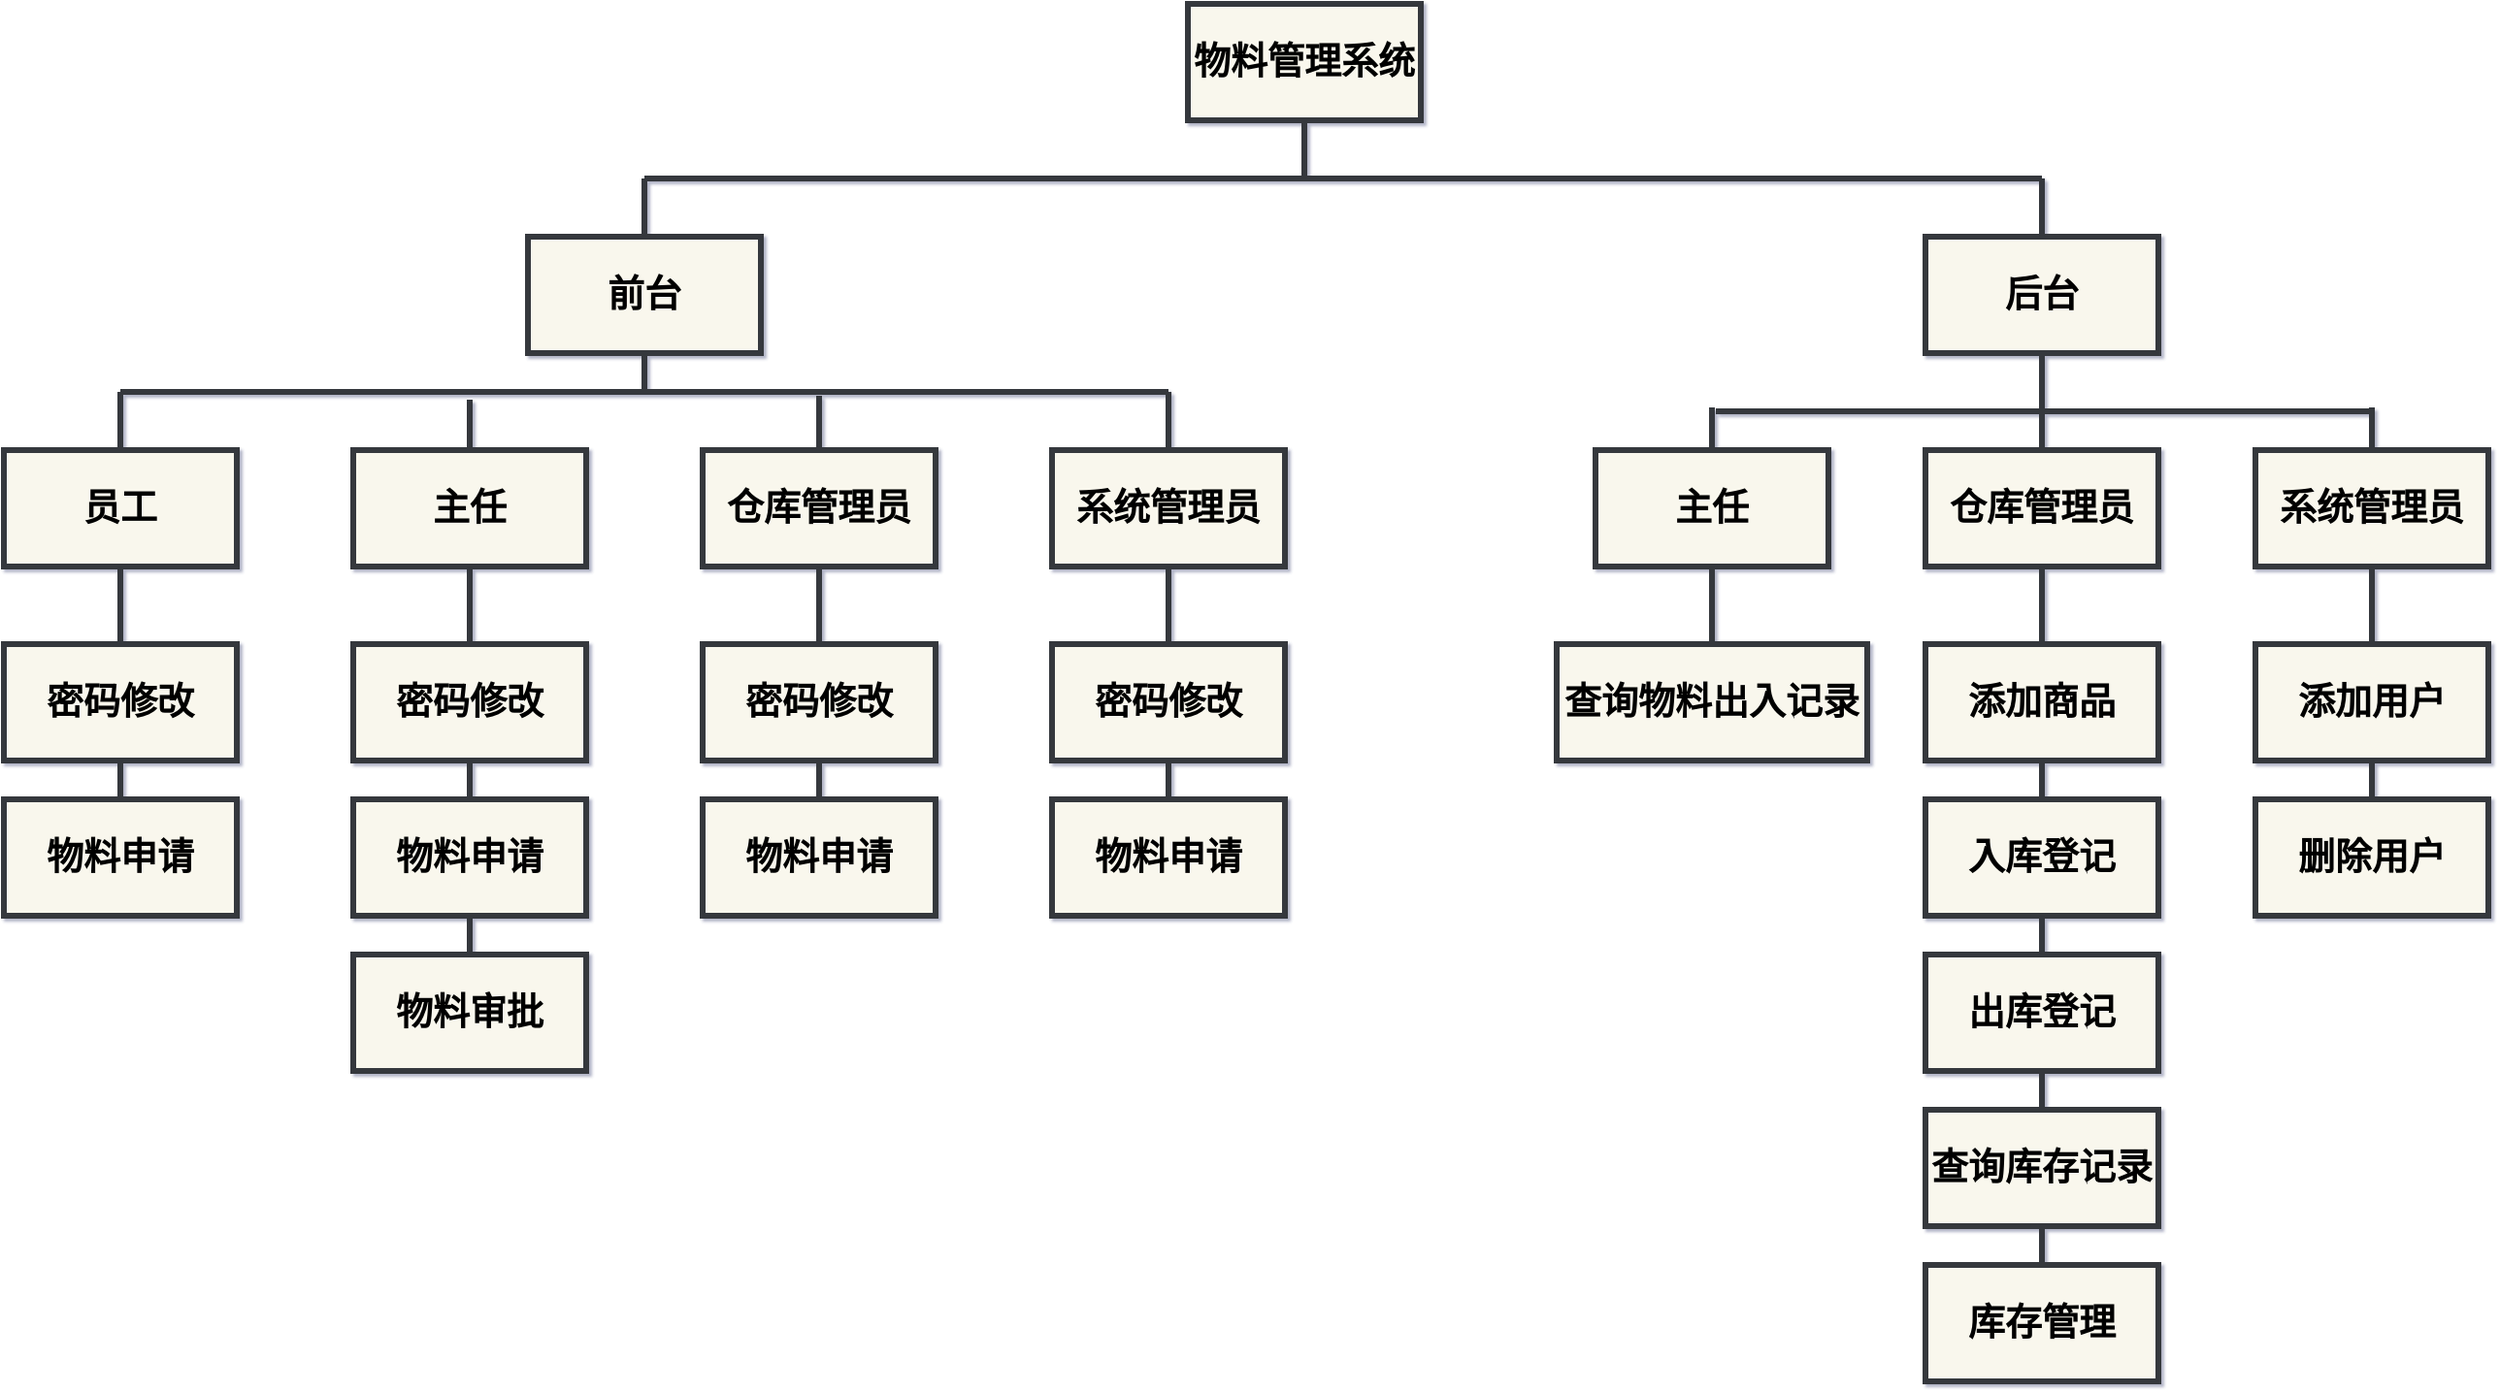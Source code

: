 <mxfile version="14.5.3" type="github">
  <diagram id="xmAJP2pUgGvxcJrkUorw" name="Page-1">
    <mxGraphModel dx="1422" dy="761" grid="0" gridSize="10" guides="1" tooltips="1" connect="1" arrows="1" fold="1" page="1" pageScale="1" pageWidth="3300" pageHeight="4681" background="none" math="0" shadow="1">
      <root>
        <mxCell id="0" />
        <mxCell id="1" parent="0" />
        <mxCell id="ponPuzFJM-LyV5LZRUgX-1" value="物料管理系统" style="rounded=0;whiteSpace=wrap;html=1;fontSize=19;fontStyle=1;spacing=2;strokeWidth=3;fillColor=#f9f7ed;strokeColor=#36393d;" parent="1" vertex="1">
          <mxGeometry x="650" y="250" width="120" height="60" as="geometry" />
        </mxCell>
        <mxCell id="ponPuzFJM-LyV5LZRUgX-2" value="前台" style="rounded=0;whiteSpace=wrap;html=1;fontSize=19;fontStyle=1;spacing=2;strokeWidth=3;fillColor=#f9f7ed;strokeColor=#36393d;" parent="1" vertex="1">
          <mxGeometry x="310" y="370" width="120" height="60" as="geometry" />
        </mxCell>
        <mxCell id="ponPuzFJM-LyV5LZRUgX-3" value="后台" style="rounded=0;whiteSpace=wrap;html=1;fontSize=19;fontStyle=1;spacing=2;strokeWidth=3;fillColor=#f9f7ed;strokeColor=#36393d;" parent="1" vertex="1">
          <mxGeometry x="1030" y="370" width="120" height="60" as="geometry" />
        </mxCell>
        <mxCell id="ponPuzFJM-LyV5LZRUgX-4" value="员工" style="rounded=0;whiteSpace=wrap;html=1;fontSize=19;fontStyle=1;spacing=2;strokeWidth=3;fillColor=#f9f7ed;strokeColor=#36393d;" parent="1" vertex="1">
          <mxGeometry x="40" y="480" width="120" height="60" as="geometry" />
        </mxCell>
        <mxCell id="ponPuzFJM-LyV5LZRUgX-5" value="主任" style="rounded=0;whiteSpace=wrap;html=1;fontSize=19;fontStyle=1;spacing=2;strokeWidth=3;fillColor=#f9f7ed;strokeColor=#36393d;" parent="1" vertex="1">
          <mxGeometry x="220" y="480" width="120" height="60" as="geometry" />
        </mxCell>
        <mxCell id="ponPuzFJM-LyV5LZRUgX-6" value="系统管理员" style="rounded=0;whiteSpace=wrap;html=1;fontSize=19;fontStyle=1;spacing=2;strokeWidth=3;fillColor=#f9f7ed;strokeColor=#36393d;" parent="1" vertex="1">
          <mxGeometry x="580" y="480" width="120" height="60" as="geometry" />
        </mxCell>
        <mxCell id="ponPuzFJM-LyV5LZRUgX-7" value="仓库管理员" style="rounded=0;whiteSpace=wrap;html=1;fontSize=19;fontStyle=1;spacing=2;strokeWidth=3;fillColor=#f9f7ed;strokeColor=#36393d;" parent="1" vertex="1">
          <mxGeometry x="400" y="480" width="120" height="60" as="geometry" />
        </mxCell>
        <mxCell id="ponPuzFJM-LyV5LZRUgX-9" value="添加用户" style="rounded=0;whiteSpace=wrap;html=1;fontSize=19;fontStyle=1;spacing=2;strokeWidth=3;fillColor=#f9f7ed;strokeColor=#36393d;" parent="1" vertex="1">
          <mxGeometry x="1200" y="580" width="120" height="60" as="geometry" />
        </mxCell>
        <mxCell id="ponPuzFJM-LyV5LZRUgX-10" value="删除用户" style="rounded=0;whiteSpace=wrap;html=1;fontSize=19;fontStyle=1;spacing=2;strokeWidth=3;fillColor=#f9f7ed;strokeColor=#36393d;" parent="1" vertex="1">
          <mxGeometry x="1200" y="660" width="120" height="60" as="geometry" />
        </mxCell>
        <mxCell id="ponPuzFJM-LyV5LZRUgX-11" value="密码修改" style="rounded=0;whiteSpace=wrap;html=1;fontSize=19;fontStyle=1;spacing=2;strokeWidth=3;fillColor=#f9f7ed;strokeColor=#36393d;" parent="1" vertex="1">
          <mxGeometry x="400" y="580" width="120" height="60" as="geometry" />
        </mxCell>
        <mxCell id="ponPuzFJM-LyV5LZRUgX-12" value="密码修改" style="rounded=0;whiteSpace=wrap;html=1;fontSize=19;fontStyle=1;spacing=2;strokeWidth=3;fillColor=#f9f7ed;strokeColor=#36393d;" parent="1" vertex="1">
          <mxGeometry x="220" y="580" width="120" height="60" as="geometry" />
        </mxCell>
        <mxCell id="ponPuzFJM-LyV5LZRUgX-13" value="密码修改" style="rounded=0;whiteSpace=wrap;html=1;fontSize=19;fontStyle=1;spacing=2;strokeWidth=3;fillColor=#f9f7ed;strokeColor=#36393d;" parent="1" vertex="1">
          <mxGeometry x="40" y="580" width="120" height="60" as="geometry" />
        </mxCell>
        <mxCell id="ponPuzFJM-LyV5LZRUgX-14" value="仓库管理员" style="rounded=0;whiteSpace=wrap;html=1;fontSize=19;fontStyle=1;spacing=2;strokeWidth=3;fillColor=#f9f7ed;strokeColor=#36393d;" parent="1" vertex="1">
          <mxGeometry x="1030" y="480" width="120" height="60" as="geometry" />
        </mxCell>
        <mxCell id="ponPuzFJM-LyV5LZRUgX-15" value="密码修改" style="rounded=0;whiteSpace=wrap;html=1;fontSize=19;fontStyle=1;spacing=2;strokeWidth=3;fillColor=#f9f7ed;strokeColor=#36393d;" parent="1" vertex="1">
          <mxGeometry x="580" y="580" width="120" height="60" as="geometry" />
        </mxCell>
        <mxCell id="ponPuzFJM-LyV5LZRUgX-16" value="系统管理员" style="rounded=0;whiteSpace=wrap;html=1;fontSize=19;fontStyle=1;spacing=2;strokeWidth=3;fillColor=#f9f7ed;strokeColor=#36393d;" parent="1" vertex="1">
          <mxGeometry x="1200" y="480" width="120" height="60" as="geometry" />
        </mxCell>
        <mxCell id="ponPuzFJM-LyV5LZRUgX-17" value="物料申请" style="rounded=0;whiteSpace=wrap;html=1;fontSize=19;fontStyle=1;spacing=2;strokeWidth=3;fillColor=#f9f7ed;strokeColor=#36393d;" parent="1" vertex="1">
          <mxGeometry x="40" y="660" width="120" height="60" as="geometry" />
        </mxCell>
        <mxCell id="ponPuzFJM-LyV5LZRUgX-18" value="物料申请" style="rounded=0;whiteSpace=wrap;html=1;fontSize=19;fontStyle=1;spacing=2;strokeWidth=3;fillColor=#f9f7ed;strokeColor=#36393d;" parent="1" vertex="1">
          <mxGeometry x="220" y="660" width="120" height="60" as="geometry" />
        </mxCell>
        <mxCell id="ponPuzFJM-LyV5LZRUgX-19" value="物料申请" style="rounded=0;whiteSpace=wrap;html=1;fontSize=19;fontStyle=1;spacing=2;strokeWidth=3;fillColor=#f9f7ed;strokeColor=#36393d;" parent="1" vertex="1">
          <mxGeometry x="400" y="660" width="120" height="60" as="geometry" />
        </mxCell>
        <mxCell id="ponPuzFJM-LyV5LZRUgX-20" value="物料申请" style="rounded=0;whiteSpace=wrap;html=1;fontSize=19;fontStyle=1;spacing=2;strokeWidth=3;fillColor=#f9f7ed;strokeColor=#36393d;" parent="1" vertex="1">
          <mxGeometry x="580" y="660" width="120" height="60" as="geometry" />
        </mxCell>
        <mxCell id="ponPuzFJM-LyV5LZRUgX-21" value="添加商品" style="rounded=0;whiteSpace=wrap;html=1;fontSize=19;fontStyle=1;spacing=2;strokeWidth=3;fillColor=#f9f7ed;strokeColor=#36393d;" parent="1" vertex="1">
          <mxGeometry x="1030" y="580" width="120" height="60" as="geometry" />
        </mxCell>
        <mxCell id="ponPuzFJM-LyV5LZRUgX-22" value="入库登记" style="rounded=0;whiteSpace=wrap;html=1;fontSize=19;fontStyle=1;spacing=2;strokeWidth=3;fillColor=#f9f7ed;strokeColor=#36393d;" parent="1" vertex="1">
          <mxGeometry x="1030" y="660" width="120" height="60" as="geometry" />
        </mxCell>
        <mxCell id="ponPuzFJM-LyV5LZRUgX-23" value="出库登记" style="rounded=0;whiteSpace=wrap;html=1;fontSize=19;fontStyle=1;spacing=2;strokeWidth=3;fillColor=#f9f7ed;strokeColor=#36393d;" parent="1" vertex="1">
          <mxGeometry x="1030" y="740" width="120" height="60" as="geometry" />
        </mxCell>
        <mxCell id="ponPuzFJM-LyV5LZRUgX-24" value="查询库存记录" style="rounded=0;whiteSpace=wrap;html=1;fontSize=19;fontStyle=1;spacing=2;strokeWidth=3;fillColor=#f9f7ed;strokeColor=#36393d;" parent="1" vertex="1">
          <mxGeometry x="1030" y="820" width="120" height="60" as="geometry" />
        </mxCell>
        <mxCell id="ponPuzFJM-LyV5LZRUgX-25" value="物料审批" style="rounded=0;whiteSpace=wrap;html=1;fontSize=19;fontStyle=1;spacing=2;strokeWidth=3;fillColor=#f9f7ed;strokeColor=#36393d;" parent="1" vertex="1">
          <mxGeometry x="220" y="740" width="120" height="60" as="geometry" />
        </mxCell>
        <mxCell id="ponPuzFJM-LyV5LZRUgX-26" value="主任" style="rounded=0;whiteSpace=wrap;html=1;fontSize=19;fontStyle=1;spacing=2;strokeWidth=3;fillColor=#f9f7ed;strokeColor=#36393d;" parent="1" vertex="1">
          <mxGeometry x="860" y="480" width="120" height="60" as="geometry" />
        </mxCell>
        <mxCell id="ponPuzFJM-LyV5LZRUgX-27" value="查询物料出入记录" style="rounded=0;whiteSpace=wrap;html=1;fontSize=19;fontStyle=1;spacing=2;strokeWidth=3;fillColor=#f9f7ed;strokeColor=#36393d;" parent="1" vertex="1">
          <mxGeometry x="840" y="580" width="160" height="60" as="geometry" />
        </mxCell>
        <mxCell id="ponPuzFJM-LyV5LZRUgX-29" value="" style="endArrow=none;html=1;fontSize=19;spacing=2;strokeWidth=3;fillColor=#f9f7ed;strokeColor=#36393d;" parent="1" edge="1">
          <mxGeometry width="50" height="50" relative="1" as="geometry">
            <mxPoint x="370" y="340" as="sourcePoint" />
            <mxPoint x="1090" y="340" as="targetPoint" />
          </mxGeometry>
        </mxCell>
        <mxCell id="ponPuzFJM-LyV5LZRUgX-30" value="" style="endArrow=none;html=1;fontSize=19;entryX=0.5;entryY=1;entryDx=0;entryDy=0;spacing=2;strokeWidth=3;fillColor=#f9f7ed;strokeColor=#36393d;" parent="1" target="ponPuzFJM-LyV5LZRUgX-1" edge="1">
          <mxGeometry width="50" height="50" relative="1" as="geometry">
            <mxPoint x="710" y="340" as="sourcePoint" />
            <mxPoint x="690" y="580" as="targetPoint" />
          </mxGeometry>
        </mxCell>
        <mxCell id="ponPuzFJM-LyV5LZRUgX-31" value="" style="endArrow=none;html=1;fontSize=19;exitX=0.5;exitY=0;exitDx=0;exitDy=0;spacing=2;strokeWidth=3;fillColor=#f9f7ed;strokeColor=#36393d;" parent="1" source="ponPuzFJM-LyV5LZRUgX-2" edge="1">
          <mxGeometry width="50" height="50" relative="1" as="geometry">
            <mxPoint x="500" y="430" as="sourcePoint" />
            <mxPoint x="370" y="340" as="targetPoint" />
          </mxGeometry>
        </mxCell>
        <mxCell id="ponPuzFJM-LyV5LZRUgX-32" value="" style="endArrow=none;html=1;fontSize=19;exitX=0.5;exitY=0;exitDx=0;exitDy=0;spacing=2;strokeWidth=3;fillColor=#f9f7ed;strokeColor=#36393d;" parent="1" source="ponPuzFJM-LyV5LZRUgX-3" edge="1">
          <mxGeometry width="50" height="50" relative="1" as="geometry">
            <mxPoint x="380" y="380" as="sourcePoint" />
            <mxPoint x="1090" y="340" as="targetPoint" />
          </mxGeometry>
        </mxCell>
        <mxCell id="ponPuzFJM-LyV5LZRUgX-33" value="" style="endArrow=none;html=1;fontSize=19;spacing=2;strokeWidth=3;fillColor=#f9f7ed;strokeColor=#36393d;" parent="1" edge="1">
          <mxGeometry width="50" height="50" relative="1" as="geometry">
            <mxPoint x="100" y="450" as="sourcePoint" />
            <mxPoint x="640" y="450" as="targetPoint" />
          </mxGeometry>
        </mxCell>
        <mxCell id="ponPuzFJM-LyV5LZRUgX-34" value="" style="endArrow=none;html=1;fontSize=19;spacing=2;strokeWidth=3;fillColor=#f9f7ed;strokeColor=#36393d;" parent="1" edge="1">
          <mxGeometry width="50" height="50" relative="1" as="geometry">
            <mxPoint x="640" y="480" as="sourcePoint" />
            <mxPoint x="640" y="450" as="targetPoint" />
          </mxGeometry>
        </mxCell>
        <mxCell id="ponPuzFJM-LyV5LZRUgX-35" value="" style="endArrow=none;html=1;fontSize=19;entryX=0.5;entryY=0;entryDx=0;entryDy=0;spacing=2;strokeWidth=3;fillColor=#f9f7ed;strokeColor=#36393d;" parent="1" target="ponPuzFJM-LyV5LZRUgX-4" edge="1">
          <mxGeometry width="50" height="50" relative="1" as="geometry">
            <mxPoint x="100" y="450" as="sourcePoint" />
            <mxPoint x="230" y="530" as="targetPoint" />
          </mxGeometry>
        </mxCell>
        <mxCell id="ponPuzFJM-LyV5LZRUgX-36" value="" style="endArrow=none;html=1;fontSize=19;entryX=0.5;entryY=1;entryDx=0;entryDy=0;spacing=2;strokeWidth=3;fillColor=#f9f7ed;strokeColor=#36393d;" parent="1" target="ponPuzFJM-LyV5LZRUgX-2" edge="1">
          <mxGeometry width="50" height="50" relative="1" as="geometry">
            <mxPoint x="370" y="450" as="sourcePoint" />
            <mxPoint x="690" y="580" as="targetPoint" />
          </mxGeometry>
        </mxCell>
        <mxCell id="ponPuzFJM-LyV5LZRUgX-37" value="" style="endArrow=none;html=1;fontSize=19;entryX=0.5;entryY=1;entryDx=0;entryDy=0;exitX=0.5;exitY=0;exitDx=0;exitDy=0;spacing=2;strokeWidth=3;fillColor=#f9f7ed;strokeColor=#36393d;" parent="1" source="ponPuzFJM-LyV5LZRUgX-13" target="ponPuzFJM-LyV5LZRUgX-4" edge="1">
          <mxGeometry width="50" height="50" relative="1" as="geometry">
            <mxPoint x="180" y="600" as="sourcePoint" />
            <mxPoint x="230" y="550" as="targetPoint" />
          </mxGeometry>
        </mxCell>
        <mxCell id="ponPuzFJM-LyV5LZRUgX-38" value="" style="endArrow=none;html=1;fontSize=19;entryX=0.5;entryY=1;entryDx=0;entryDy=0;spacing=2;strokeWidth=3;fillColor=#f9f7ed;strokeColor=#36393d;" parent="1" source="ponPuzFJM-LyV5LZRUgX-12" target="ponPuzFJM-LyV5LZRUgX-5" edge="1">
          <mxGeometry width="50" height="50" relative="1" as="geometry">
            <mxPoint x="110" y="590" as="sourcePoint" />
            <mxPoint x="110" y="550" as="targetPoint" />
          </mxGeometry>
        </mxCell>
        <mxCell id="ponPuzFJM-LyV5LZRUgX-39" value="" style="endArrow=none;html=1;fontSize=19;entryX=0.5;entryY=1;entryDx=0;entryDy=0;exitX=0.5;exitY=0;exitDx=0;exitDy=0;spacing=2;strokeWidth=3;fillColor=#f9f7ed;strokeColor=#36393d;" parent="1" source="ponPuzFJM-LyV5LZRUgX-11" target="ponPuzFJM-LyV5LZRUgX-7" edge="1">
          <mxGeometry width="50" height="50" relative="1" as="geometry">
            <mxPoint x="120" y="600" as="sourcePoint" />
            <mxPoint x="120" y="560" as="targetPoint" />
          </mxGeometry>
        </mxCell>
        <mxCell id="ponPuzFJM-LyV5LZRUgX-40" value="" style="endArrow=none;html=1;fontSize=19;entryX=0.5;entryY=1;entryDx=0;entryDy=0;spacing=2;strokeWidth=3;fillColor=#f9f7ed;strokeColor=#36393d;" parent="1" source="ponPuzFJM-LyV5LZRUgX-15" target="ponPuzFJM-LyV5LZRUgX-6" edge="1">
          <mxGeometry width="50" height="50" relative="1" as="geometry">
            <mxPoint x="130" y="610" as="sourcePoint" />
            <mxPoint x="130" y="570" as="targetPoint" />
          </mxGeometry>
        </mxCell>
        <mxCell id="ponPuzFJM-LyV5LZRUgX-41" value="" style="endArrow=none;html=1;fontSize=19;entryX=0.5;entryY=1;entryDx=0;entryDy=0;exitX=0.5;exitY=0;exitDx=0;exitDy=0;spacing=2;strokeWidth=3;fillColor=#f9f7ed;strokeColor=#36393d;" parent="1" source="ponPuzFJM-LyV5LZRUgX-17" target="ponPuzFJM-LyV5LZRUgX-13" edge="1">
          <mxGeometry width="50" height="50" relative="1" as="geometry">
            <mxPoint x="60" y="820" as="sourcePoint" />
            <mxPoint x="110" y="770" as="targetPoint" />
          </mxGeometry>
        </mxCell>
        <mxCell id="ponPuzFJM-LyV5LZRUgX-42" value="" style="endArrow=none;html=1;fontSize=19;entryX=0.5;entryY=1;entryDx=0;entryDy=0;exitX=0.5;exitY=0;exitDx=0;exitDy=0;spacing=2;strokeWidth=3;fillColor=#f9f7ed;strokeColor=#36393d;" parent="1" source="ponPuzFJM-LyV5LZRUgX-18" target="ponPuzFJM-LyV5LZRUgX-12" edge="1">
          <mxGeometry width="50" height="50" relative="1" as="geometry">
            <mxPoint x="110" y="670" as="sourcePoint" />
            <mxPoint x="110" y="650" as="targetPoint" />
          </mxGeometry>
        </mxCell>
        <mxCell id="ponPuzFJM-LyV5LZRUgX-43" value="" style="endArrow=none;html=1;fontSize=19;entryX=0.5;entryY=1;entryDx=0;entryDy=0;exitX=0.5;exitY=0;exitDx=0;exitDy=0;spacing=2;strokeWidth=3;fillColor=#f9f7ed;strokeColor=#36393d;" parent="1" source="ponPuzFJM-LyV5LZRUgX-19" target="ponPuzFJM-LyV5LZRUgX-11" edge="1">
          <mxGeometry width="50" height="50" relative="1" as="geometry">
            <mxPoint x="290" y="670" as="sourcePoint" />
            <mxPoint x="290" y="650" as="targetPoint" />
          </mxGeometry>
        </mxCell>
        <mxCell id="ponPuzFJM-LyV5LZRUgX-44" value="" style="endArrow=none;html=1;fontSize=19;entryX=0.5;entryY=1;entryDx=0;entryDy=0;exitX=0.5;exitY=0;exitDx=0;exitDy=0;spacing=2;strokeWidth=3;fillColor=#f9f7ed;strokeColor=#36393d;" parent="1" source="ponPuzFJM-LyV5LZRUgX-25" target="ponPuzFJM-LyV5LZRUgX-18" edge="1">
          <mxGeometry width="50" height="50" relative="1" as="geometry">
            <mxPoint x="470" y="670" as="sourcePoint" />
            <mxPoint x="470" y="650" as="targetPoint" />
          </mxGeometry>
        </mxCell>
        <mxCell id="ponPuzFJM-LyV5LZRUgX-45" value="" style="endArrow=none;html=1;fontSize=19;entryX=0.5;entryY=1;entryDx=0;entryDy=0;exitX=0.5;exitY=0;exitDx=0;exitDy=0;spacing=2;strokeWidth=3;fillColor=#f9f7ed;strokeColor=#36393d;" parent="1" source="ponPuzFJM-LyV5LZRUgX-20" target="ponPuzFJM-LyV5LZRUgX-15" edge="1">
          <mxGeometry width="50" height="50" relative="1" as="geometry">
            <mxPoint x="290" y="750" as="sourcePoint" />
            <mxPoint x="290" y="730" as="targetPoint" />
          </mxGeometry>
        </mxCell>
        <mxCell id="ponPuzFJM-LyV5LZRUgX-46" value="" style="endArrow=none;html=1;fontSize=19;entryX=0.5;entryY=1;entryDx=0;entryDy=0;exitX=0.5;exitY=0;exitDx=0;exitDy=0;spacing=2;strokeWidth=3;fillColor=#f9f7ed;strokeColor=#36393d;" parent="1" source="ponPuzFJM-LyV5LZRUgX-27" target="ponPuzFJM-LyV5LZRUgX-26" edge="1">
          <mxGeometry width="50" height="50" relative="1" as="geometry">
            <mxPoint x="290" y="590" as="sourcePoint" />
            <mxPoint x="290" y="550" as="targetPoint" />
          </mxGeometry>
        </mxCell>
        <mxCell id="ponPuzFJM-LyV5LZRUgX-47" value="" style="endArrow=none;html=1;fontSize=19;entryX=0.5;entryY=1;entryDx=0;entryDy=0;exitX=0.5;exitY=0;exitDx=0;exitDy=0;spacing=2;strokeWidth=3;fillColor=#f9f7ed;strokeColor=#36393d;" parent="1" source="ponPuzFJM-LyV5LZRUgX-21" target="ponPuzFJM-LyV5LZRUgX-14" edge="1">
          <mxGeometry width="50" height="50" relative="1" as="geometry">
            <mxPoint x="930" y="590" as="sourcePoint" />
            <mxPoint x="930" y="550" as="targetPoint" />
          </mxGeometry>
        </mxCell>
        <mxCell id="ponPuzFJM-LyV5LZRUgX-48" value="" style="endArrow=none;html=1;fontSize=19;entryX=0.5;entryY=1;entryDx=0;entryDy=0;exitX=0.5;exitY=0;exitDx=0;exitDy=0;spacing=2;strokeWidth=3;fillColor=#f9f7ed;strokeColor=#36393d;" parent="1" source="ponPuzFJM-LyV5LZRUgX-9" target="ponPuzFJM-LyV5LZRUgX-16" edge="1">
          <mxGeometry width="50" height="50" relative="1" as="geometry">
            <mxPoint x="940" y="600" as="sourcePoint" />
            <mxPoint x="940" y="560" as="targetPoint" />
          </mxGeometry>
        </mxCell>
        <mxCell id="ponPuzFJM-LyV5LZRUgX-49" value="" style="endArrow=none;html=1;fontSize=19;entryX=0.5;entryY=1;entryDx=0;entryDy=0;exitX=0.5;exitY=0;exitDx=0;exitDy=0;spacing=2;strokeWidth=3;fillColor=#f9f7ed;strokeColor=#36393d;" parent="1" source="ponPuzFJM-LyV5LZRUgX-10" target="ponPuzFJM-LyV5LZRUgX-9" edge="1">
          <mxGeometry width="50" height="50" relative="1" as="geometry">
            <mxPoint x="1270" y="590" as="sourcePoint" />
            <mxPoint x="1270" y="550" as="targetPoint" />
          </mxGeometry>
        </mxCell>
        <mxCell id="ponPuzFJM-LyV5LZRUgX-50" value="" style="endArrow=none;html=1;fontSize=19;entryX=0.5;entryY=1;entryDx=0;entryDy=0;spacing=2;strokeWidth=3;fillColor=#f9f7ed;strokeColor=#36393d;" parent="1" source="ponPuzFJM-LyV5LZRUgX-22" target="ponPuzFJM-LyV5LZRUgX-21" edge="1">
          <mxGeometry width="50" height="50" relative="1" as="geometry">
            <mxPoint x="1270" y="670" as="sourcePoint" />
            <mxPoint x="1270" y="650" as="targetPoint" />
          </mxGeometry>
        </mxCell>
        <mxCell id="ponPuzFJM-LyV5LZRUgX-51" value="" style="endArrow=none;html=1;fontSize=19;entryX=0.5;entryY=1;entryDx=0;entryDy=0;exitX=0.5;exitY=0;exitDx=0;exitDy=0;spacing=2;strokeWidth=3;fillColor=#f9f7ed;strokeColor=#36393d;" parent="1" source="ponPuzFJM-LyV5LZRUgX-23" target="ponPuzFJM-LyV5LZRUgX-22" edge="1">
          <mxGeometry width="50" height="50" relative="1" as="geometry">
            <mxPoint x="1100" y="670" as="sourcePoint" />
            <mxPoint x="1100" y="650" as="targetPoint" />
          </mxGeometry>
        </mxCell>
        <mxCell id="ponPuzFJM-LyV5LZRUgX-52" value="" style="endArrow=none;html=1;fontSize=19;entryX=0.5;entryY=1;entryDx=0;entryDy=0;exitX=0.5;exitY=0;exitDx=0;exitDy=0;spacing=2;strokeWidth=3;fillColor=#f9f7ed;strokeColor=#36393d;" parent="1" source="ponPuzFJM-LyV5LZRUgX-24" target="ponPuzFJM-LyV5LZRUgX-23" edge="1">
          <mxGeometry width="50" height="50" relative="1" as="geometry">
            <mxPoint x="1100" y="750" as="sourcePoint" />
            <mxPoint x="1100" y="730" as="targetPoint" />
          </mxGeometry>
        </mxCell>
        <mxCell id="ponPuzFJM-LyV5LZRUgX-53" value="" style="endArrow=none;html=1;fontSize=19;entryX=0.5;entryY=1;entryDx=0;entryDy=0;exitX=0.5;exitY=0;exitDx=0;exitDy=0;spacing=2;strokeWidth=3;fillColor=#f9f7ed;strokeColor=#36393d;" parent="1" source="ponPuzFJM-LyV5LZRUgX-14" target="ponPuzFJM-LyV5LZRUgX-3" edge="1">
          <mxGeometry width="50" height="50" relative="1" as="geometry">
            <mxPoint x="1100" y="590" as="sourcePoint" />
            <mxPoint x="1100" y="550" as="targetPoint" />
          </mxGeometry>
        </mxCell>
        <mxCell id="ponPuzFJM-LyV5LZRUgX-54" value="" style="endArrow=none;html=1;fontSize=19;spacing=2;strokeWidth=3;fillColor=#f9f7ed;strokeColor=#36393d;exitX=0.5;exitY=0;exitDx=0;exitDy=0;" parent="1" source="ponPuzFJM-LyV5LZRUgX-5" edge="1">
          <mxGeometry width="50" height="50" relative="1" as="geometry">
            <mxPoint x="110" y="460" as="sourcePoint" />
            <mxPoint x="280" y="454" as="targetPoint" />
          </mxGeometry>
        </mxCell>
        <mxCell id="ponPuzFJM-LyV5LZRUgX-55" value="" style="endArrow=none;html=1;fontSize=19;spacing=2;strokeWidth=3;fillColor=#f9f7ed;strokeColor=#36393d;exitX=0.5;exitY=0;exitDx=0;exitDy=0;" parent="1" source="ponPuzFJM-LyV5LZRUgX-7" edge="1">
          <mxGeometry width="50" height="50" relative="1" as="geometry">
            <mxPoint x="290" y="490" as="sourcePoint" />
            <mxPoint x="460" y="452" as="targetPoint" />
          </mxGeometry>
        </mxCell>
        <mxCell id="ponPuzFJM-LyV5LZRUgX-56" value="" style="endArrow=none;html=1;fontSize=19;spacing=2;strokeWidth=3;fillColor=#f9f7ed;strokeColor=#36393d;" parent="1" edge="1">
          <mxGeometry width="50" height="50" relative="1" as="geometry">
            <mxPoint x="922" y="460" as="sourcePoint" />
            <mxPoint x="1259" y="460" as="targetPoint" />
          </mxGeometry>
        </mxCell>
        <mxCell id="ponPuzFJM-LyV5LZRUgX-57" value="" style="endArrow=none;html=1;fontSize=19;spacing=2;strokeWidth=3;fillColor=#f9f7ed;strokeColor=#36393d;entryX=0.5;entryY=0;entryDx=0;entryDy=0;" parent="1" target="ponPuzFJM-LyV5LZRUgX-26" edge="1">
          <mxGeometry width="50" height="50" relative="1" as="geometry">
            <mxPoint x="920" y="458" as="sourcePoint" />
            <mxPoint x="290" y="464" as="targetPoint" />
          </mxGeometry>
        </mxCell>
        <mxCell id="ponPuzFJM-LyV5LZRUgX-58" value="" style="endArrow=none;html=1;fontSize=19;spacing=2;strokeWidth=3;fillColor=#f9f7ed;strokeColor=#36393d;entryX=0.5;entryY=0;entryDx=0;entryDy=0;" parent="1" target="ponPuzFJM-LyV5LZRUgX-16" edge="1">
          <mxGeometry width="50" height="50" relative="1" as="geometry">
            <mxPoint x="1260" y="458" as="sourcePoint" />
            <mxPoint x="930" y="490" as="targetPoint" />
          </mxGeometry>
        </mxCell>
        <mxCell id="yw9hVXiiSFUs2MRZAypZ-1" value="库存管理" style="rounded=0;whiteSpace=wrap;html=1;fontSize=19;fontStyle=1;spacing=2;strokeWidth=3;fillColor=#f9f7ed;strokeColor=#36393d;" vertex="1" parent="1">
          <mxGeometry x="1030" y="900" width="120" height="60" as="geometry" />
        </mxCell>
        <mxCell id="yw9hVXiiSFUs2MRZAypZ-2" value="" style="endArrow=none;html=1;fontSize=19;entryX=0.5;entryY=1;entryDx=0;entryDy=0;exitX=0.5;exitY=0;exitDx=0;exitDy=0;spacing=2;strokeWidth=3;fillColor=#f9f7ed;strokeColor=#36393d;" edge="1" parent="1" source="yw9hVXiiSFUs2MRZAypZ-1" target="ponPuzFJM-LyV5LZRUgX-24">
          <mxGeometry width="50" height="50" relative="1" as="geometry">
            <mxPoint x="1100" y="830" as="sourcePoint" />
            <mxPoint x="1100" y="810" as="targetPoint" />
          </mxGeometry>
        </mxCell>
      </root>
    </mxGraphModel>
  </diagram>
</mxfile>
